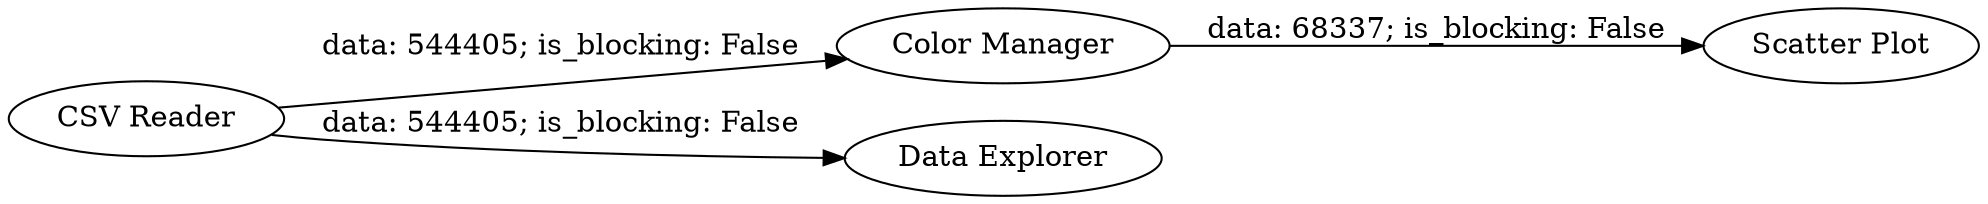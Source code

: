 digraph {
	"-2907182028253890748_4" [label="Color Manager"]
	"-2907182028253890748_5" [label="Scatter Plot"]
	"-2907182028253890748_1" [label="CSV Reader"]
	"-2907182028253890748_2" [label="Data Explorer"]
	"-2907182028253890748_4" -> "-2907182028253890748_5" [label="data: 68337; is_blocking: False"]
	"-2907182028253890748_1" -> "-2907182028253890748_2" [label="data: 544405; is_blocking: False"]
	"-2907182028253890748_1" -> "-2907182028253890748_4" [label="data: 544405; is_blocking: False"]
	rankdir=LR
}
